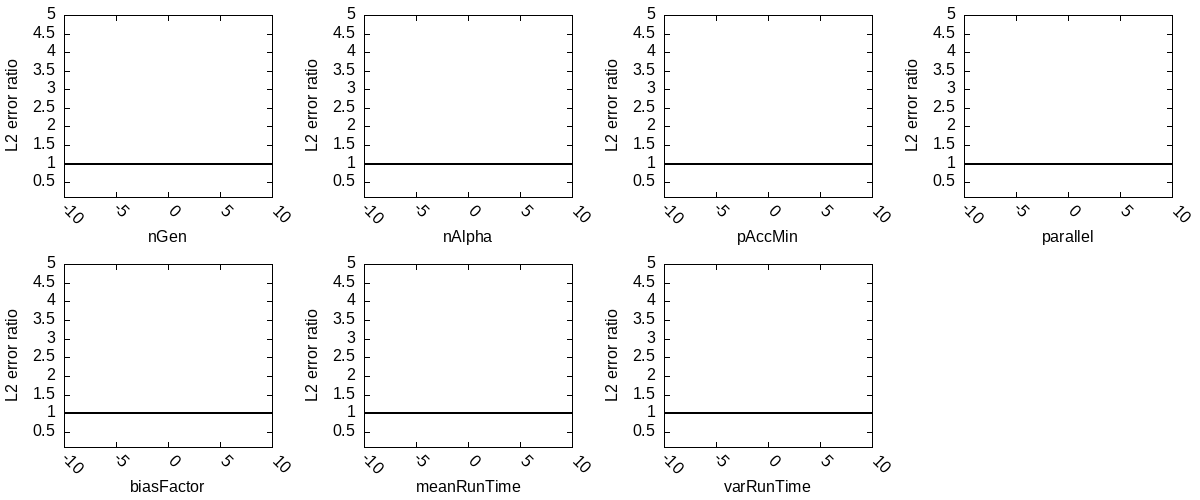 output_path=ARG1
datafile=ARG2

set datafile separator ","

set terminal png truecolor size 1200,500 font ',12'
set output output_path

set key off

set multiplot layout 2,4

parameters = "nGen nAlpha pAccMin parallel biasFactor meanRunTime varRunTime"

set ylabel "L2 error ratio"
set yrange [0.1:5]
#set log y
set ytics format "%g"

do for [par in parameters] {
  set xlabel par
  set xtics rotate by -45
  plot datafile using par:"compL2Ratio" with dots lc 3, \
       1 with line lw 2 lc black
}

unset multiplot
